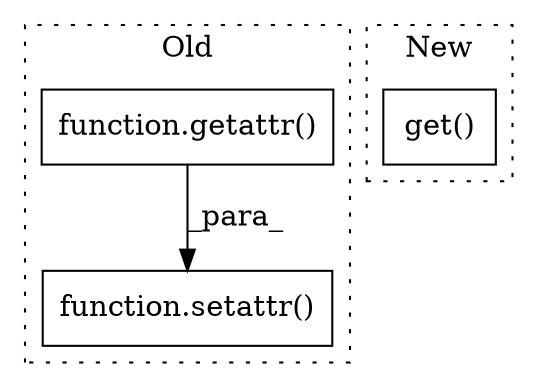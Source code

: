 digraph G {
subgraph cluster0 {
1 [label="function.setattr()" a="75" s="11213,11251" l="8,1" shape="box"];
3 [label="function.getattr()" a="75" s="11055,11072" l="8,1" shape="box"];
label = "Old";
style="dotted";
}
subgraph cluster1 {
2 [label="get()" a="75" s="11026,11058" l="25,1" shape="box"];
label = "New";
style="dotted";
}
3 -> 1 [label="_para_"];
}